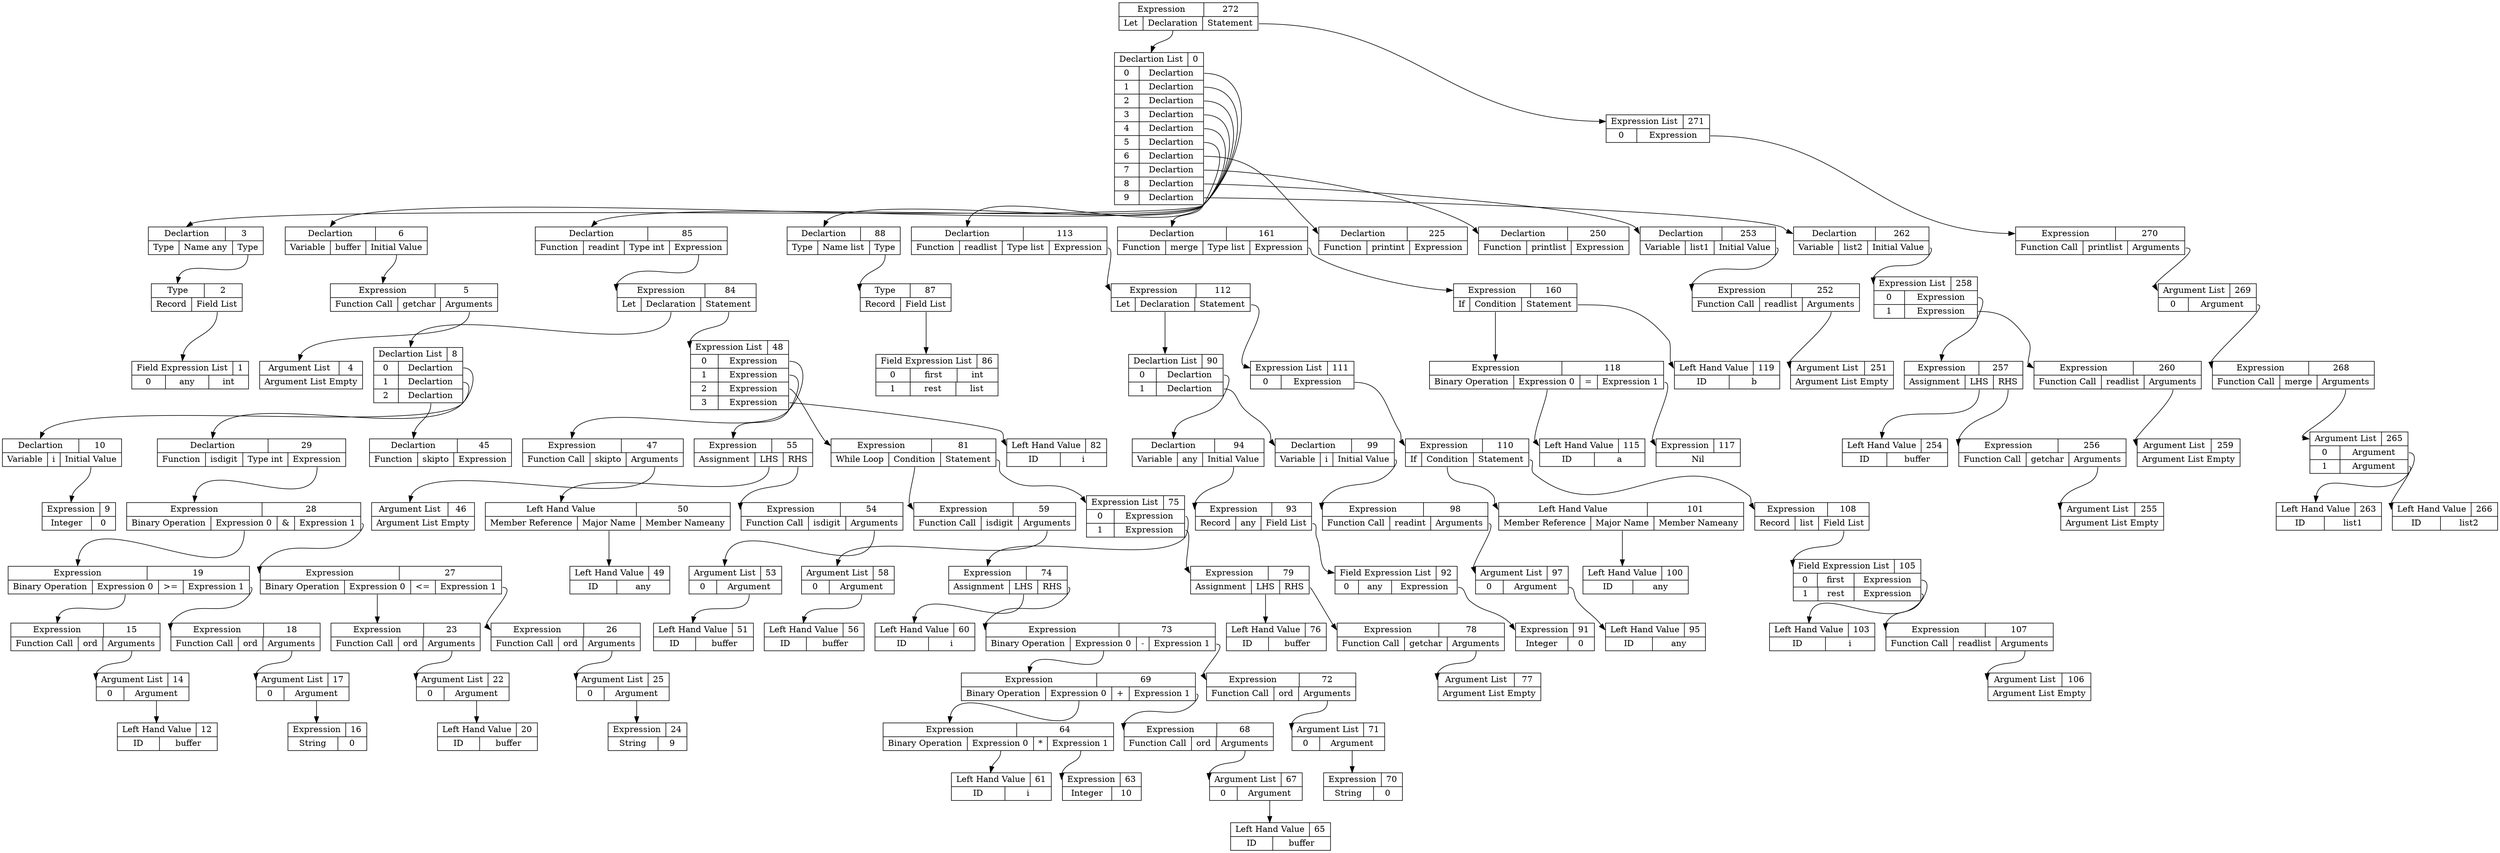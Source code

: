 digraph ast {
272 [shape=record, label="{ { <ptr> Expression | 272 } |{ Let | <dec> Declaration | <stmt> Statement } } "];
3 [shape=record, label="{ { <ptr> Declartion | 3 } | {Type | Name any | <ty> Type } }"];
1 [shape=record, label="{ { <ptr> Field Expression List | 1 } | { 0 | any | int } }"]
2 [shape=record, label="{ { <ptr> Type | 2 } | { Record | <flist> Field List } } "];
2:flist -> 1:ptr;
3:ty -> 2:ptr;
0:pos0 -> 3:ptr;
6 [shape=record, label="{ { <ptr> Declartion | 6 } | {Variable | buffer | <initval> Initial Value } }"];
5 [shape=record, label="{ { <ptr> Expression | 5 } |{ Function Call | getchar | <argpos> Arguments} }"];
4 [shape=record, label="{ { <ptr> Argument List | 4 } | {Argument List Empty} }"];
5:argpos -> 4:ptr
6:initval -> 5:ptr;
0:pos1 -> 6:ptr;
85 [shape=record, label="{ { <ptr> Declartion | 85 } | {Function | readint | Type int | <exp> Expression } }"];
84 [shape=record, label="{ { <ptr> Expression | 84 } |{ Let | <dec> Declaration | <stmt> Statement } } "];
10 [shape=record, label="{ { <ptr> Declartion | 10 } | {Variable | i | <initval> Initial Value } }"];
9 [shape=record, label="{ { <ptr> Expression | 9 } |{ Integer | 0 } }"];
10:initval -> 9:ptr;
8:pos0 -> 10:ptr;
29 [shape=record, label="{ { <ptr> Declartion | 29 } | {Function | isdigit | Type int | <exp> Expression } }"];
28 [shape=record, label="{ { <ptr> Expression | 28 } |{ Binary Operation | <exp0> Expression 0 | & | <exp1> Expression 1} }"];
19 [shape=record, label="{ { <ptr> Expression | 19 } |{ Binary Operation | <exp0> Expression 0 | \>= | <exp1> Expression 1} }"];
15 [shape=record, label="{ { <ptr> Expression | 15 } |{ Function Call | ord | <argpos> Arguments} }"];
12 [shape=record, label="{ { <ptr> Left Hand Value | 12 } | { ID | buffer } } "];
14:pos0 -> 12:ptr;
14 [shape=record, label="{ { <ptr> Argument List | 14 } | { 0 | <pos0> Argument } }"];
15:argpos -> 14:ptr
19:exp0 -> 15:ptr
18 [shape=record, label="{ { <ptr> Expression | 18 } |{ Function Call | ord | <argpos> Arguments} }"];
16 [shape=record, label="{ { <ptr> Expression | 16 } |{ String | 0 } }"];
17:pos0 -> 16:ptr;
17 [shape=record, label="{ { <ptr> Argument List | 17 } | { 0 | <pos0> Argument } }"];
18:argpos -> 17:ptr
19:exp1 -> 18:ptr
28:exp0 -> 19:ptr
27 [shape=record, label="{ { <ptr> Expression | 27 } |{ Binary Operation | <exp0> Expression 0 | \<= | <exp1> Expression 1} }"];
23 [shape=record, label="{ { <ptr> Expression | 23 } |{ Function Call | ord | <argpos> Arguments} }"];
20 [shape=record, label="{ { <ptr> Left Hand Value | 20 } | { ID | buffer } } "];
22:pos0 -> 20:ptr;
22 [shape=record, label="{ { <ptr> Argument List | 22 } | { 0 | <pos0> Argument } }"];
23:argpos -> 22:ptr
27:exp0 -> 23:ptr
26 [shape=record, label="{ { <ptr> Expression | 26 } |{ Function Call | ord | <argpos> Arguments} }"];
24 [shape=record, label="{ { <ptr> Expression | 24 } |{ String | 9 } }"];
25:pos0 -> 24:ptr;
25 [shape=record, label="{ { <ptr> Argument List | 25 } | { 0 | <pos0> Argument } }"];
26:argpos -> 25:ptr
27:exp1 -> 26:ptr
28:exp1 -> 27:ptr
29:exp -> 28:ptr;
8:pos1 -> 29:ptr;
45 [shape=record, label="{ { <ptr> Declartion | 45 } | {Function | skipto | <exp> Expression } }"];
8:pos2 -> 45:ptr;
8 [shape=record, label="{ { <ptr> Declartion List | 8 } | { 0 | <pos0> Declartion }| { 1 | <pos1> Declartion }| { 2 | <pos2> Declartion } }"];
84:dec -> 8:ptr
47 [shape=record, label="{ { <ptr> Expression | 47 } |{ Function Call | skipto | <argpos> Arguments} }"];
46 [shape=record, label="{ { <ptr> Argument List | 46 } | {Argument List Empty} }"];
47:argpos -> 46:ptr
48:pos0 -> 47:ptr;
55 [shape=record, label="{ { <ptr> Expression | 55 } |{ Assignment | <lval> LHS | <rhs> RHS } } "];
50 [shape=record, label="{ { <ptr> Left Hand Value | 50 } | { Member Reference | <maj> Major Name | Member Nameany} } "];
49 [shape=record, label="{ { <ptr> Left Hand Value | 49 } | { ID | any } } "];
50:maj -> 49:ptr;
55:lval -> 50:ptr
54 [shape=record, label="{ { <ptr> Expression | 54 } |{ Function Call | isdigit | <argpos> Arguments} }"];
51 [shape=record, label="{ { <ptr> Left Hand Value | 51 } | { ID | buffer } } "];
53:pos0 -> 51:ptr;
53 [shape=record, label="{ { <ptr> Argument List | 53 } | { 0 | <pos0> Argument } }"];
54:argpos -> 53:ptr
55:rhs -> 54:ptr
48:pos1 -> 55:ptr;
81 [shape=record, label="{ { <ptr> Expression | 81 } |{ While Loop | <cond> Condition | <stmt> Statement } } "];
59 [shape=record, label="{ { <ptr> Expression | 59 } |{ Function Call | isdigit | <argpos> Arguments} }"];
56 [shape=record, label="{ { <ptr> Left Hand Value | 56 } | { ID | buffer } } "];
58:pos0 -> 56:ptr;
58 [shape=record, label="{ { <ptr> Argument List | 58 } | { 0 | <pos0> Argument } }"];
59:argpos -> 58:ptr
81:cond -> 59:ptr
74 [shape=record, label="{ { <ptr> Expression | 74 } |{ Assignment | <lval> LHS | <rhs> RHS } } "];
60 [shape=record, label="{ { <ptr> Left Hand Value | 60 } | { ID | i } } "];
74:lval -> 60:ptr
73 [shape=record, label="{ { <ptr> Expression | 73 } |{ Binary Operation | <exp0> Expression 0 | - | <exp1> Expression 1} }"];
69 [shape=record, label="{ { <ptr> Expression | 69 } |{ Binary Operation | <exp0> Expression 0 | + | <exp1> Expression 1} }"];
64 [shape=record, label="{ { <ptr> Expression | 64 } |{ Binary Operation | <exp0> Expression 0 | * | <exp1> Expression 1} }"];
61 [shape=record, label="{ { <ptr> Left Hand Value | 61 } | { ID | i } } "];
64:exp0 -> 61:ptr
63 [shape=record, label="{ { <ptr> Expression | 63 } |{ Integer | 10 } }"];
64:exp1 -> 63:ptr
69:exp0 -> 64:ptr
68 [shape=record, label="{ { <ptr> Expression | 68 } |{ Function Call | ord | <argpos> Arguments} }"];
65 [shape=record, label="{ { <ptr> Left Hand Value | 65 } | { ID | buffer } } "];
67:pos0 -> 65:ptr;
67 [shape=record, label="{ { <ptr> Argument List | 67 } | { 0 | <pos0> Argument } }"];
68:argpos -> 67:ptr
69:exp1 -> 68:ptr
73:exp0 -> 69:ptr
72 [shape=record, label="{ { <ptr> Expression | 72 } |{ Function Call | ord | <argpos> Arguments} }"];
70 [shape=record, label="{ { <ptr> Expression | 70 } |{ String | 0 } }"];
71:pos0 -> 70:ptr;
71 [shape=record, label="{ { <ptr> Argument List | 71 } | { 0 | <pos0> Argument } }"];
72:argpos -> 71:ptr
73:exp1 -> 72:ptr
74:rhs -> 73:ptr
75:pos0 -> 74:ptr;
79 [shape=record, label="{ { <ptr> Expression | 79 } |{ Assignment | <lval> LHS | <rhs> RHS } } "];
76 [shape=record, label="{ { <ptr> Left Hand Value | 76 } | { ID | buffer } } "];
79:lval -> 76:ptr
78 [shape=record, label="{ { <ptr> Expression | 78 } |{ Function Call | getchar | <argpos> Arguments} }"];
77 [shape=record, label="{ { <ptr> Argument List | 77 } | {Argument List Empty} }"];
78:argpos -> 77:ptr
79:rhs -> 78:ptr
75:pos1 -> 79:ptr;
75 [shape=record, label="{ { <ptr> Expression List | 75 } | { 0 | <pos0> Expression }| { 1 | <pos1> Expression } }"];
81:stmt -> 75:ptr
48:pos2 -> 81:ptr;
82 [shape=record, label="{ { <ptr> Left Hand Value | 82 } | { ID | i } } "];
48:pos3 -> 82:ptr;
48 [shape=record, label="{ { <ptr> Expression List | 48 } | { 0 | <pos0> Expression }| { 1 | <pos1> Expression }| { 2 | <pos2> Expression }| { 3 | <pos3> Expression } }"];
84:stmt -> 48:ptr
85:exp -> 84:ptr;
0:pos2 -> 85:ptr;
88 [shape=record, label="{ { <ptr> Declartion | 88 } | {Type | Name list | <ty> Type } }"];
86 [shape=record, label="{ { <ptr> Field Expression List | 86 } | { 0 | first | int }| { 1 | rest | list } }"]
87 [shape=record, label="{ { <ptr> Type | 87 } | { Record | <flist> Field List } } "];
87:flist -> 86:ptr;
88:ty -> 87:ptr;
0:pos3 -> 88:ptr;
113 [shape=record, label="{ { <ptr> Declartion | 113 } | {Function | readlist | Type list | <exp> Expression } }"];
112 [shape=record, label="{ { <ptr> Expression | 112 } |{ Let | <dec> Declaration | <stmt> Statement } } "];
94 [shape=record, label="{ { <ptr> Declartion | 94 } | {Variable | any | <initval> Initial Value } }"];
93 [shape=record, label="{ { <ptr> Expression | 93 } |{ Record | any | <flistpos> Field List} }"];
91 [shape=record, label="{ { <ptr> Expression | 91 } |{ Integer | 0 } }"];
92:pos0 -> 91:ptr;
92 [shape=record, label="{ { <ptr> Field Expression List | 92 } | { 0 | any | <pos0> Expression } }"];
93:flistpos -> 92:ptr
94:initval -> 93:ptr;
90:pos0 -> 94:ptr;
99 [shape=record, label="{ { <ptr> Declartion | 99 } | {Variable | i | <initval> Initial Value } }"];
98 [shape=record, label="{ { <ptr> Expression | 98 } |{ Function Call | readint | <argpos> Arguments} }"];
95 [shape=record, label="{ { <ptr> Left Hand Value | 95 } | { ID | any } } "];
97:pos0 -> 95:ptr;
97 [shape=record, label="{ { <ptr> Argument List | 97 } | { 0 | <pos0> Argument } }"];
98:argpos -> 97:ptr
99:initval -> 98:ptr;
90:pos1 -> 99:ptr;
90 [shape=record, label="{ { <ptr> Declartion List | 90 } | { 0 | <pos0> Declartion }| { 1 | <pos1> Declartion } }"];
112:dec -> 90:ptr
110 [shape=record, label="{ { <ptr> Expression | 110 } |{ If | <cond> Condition | <stmt> Statement } } "];
101 [shape=record, label="{ { <ptr> Left Hand Value | 101 } | { Member Reference | <maj> Major Name | Member Nameany} } "];
100 [shape=record, label="{ { <ptr> Left Hand Value | 100 } | { ID | any } } "];
101:maj -> 100:ptr;
110:cond -> 101:ptr
108 [shape=record, label="{ { <ptr> Expression | 108 } |{ Record | list | <flistpos> Field List} }"];
103 [shape=record, label="{ { <ptr> Left Hand Value | 103 } | { ID | i } } "];
105:pos0 -> 103:ptr;
107 [shape=record, label="{ { <ptr> Expression | 107 } |{ Function Call | readlist | <argpos> Arguments} }"];
106 [shape=record, label="{ { <ptr> Argument List | 106 } | {Argument List Empty} }"];
107:argpos -> 106:ptr
105:pos1 -> 107:ptr;
105 [shape=record, label="{ { <ptr> Field Expression List | 105 } | { 0 | first | <pos0> Expression }| { 1 | rest | <pos1> Expression } }"];
108:flistpos -> 105:ptr
110:stmt -> 108:ptr
111:pos0 -> 110:ptr;
111 [shape=record, label="{ { <ptr> Expression List | 111 } | { 0 | <pos0> Expression } }"];
112:stmt -> 111:ptr
113:exp -> 112:ptr;
0:pos4 -> 113:ptr;
161 [shape=record, label="{ { <ptr> Declartion | 161 } | {Function | merge | Type list | <exp> Expression } }"];
160 [shape=record, label="{ { <ptr> Expression | 160 } |{ If | <cond> Condition | <stmt> Statement } } "];
118 [shape=record, label="{ { <ptr> Expression | 118 } |{ Binary Operation | <exp0> Expression 0 | = | <exp1> Expression 1} }"];
115 [shape=record, label="{ { <ptr> Left Hand Value | 115 } | { ID | a } } "];
118:exp0 -> 115:ptr
117 [shape=record, label="{ { <ptr> Expression | 117 } |{ Nil } }"];
118:exp1 -> 117:ptr
160:cond -> 118:ptr
119 [shape=record, label="{ { <ptr> Left Hand Value | 119 } | { ID | b } } "];
160:stmt -> 119:ptr
161:exp -> 160:ptr;
0:pos5 -> 161:ptr;
225 [shape=record, label="{ { <ptr> Declartion | 225 } | {Function | printint | <exp> Expression } }"];
0:pos6 -> 225:ptr;
250 [shape=record, label="{ { <ptr> Declartion | 250 } | {Function | printlist | <exp> Expression } }"];
0:pos7 -> 250:ptr;
253 [shape=record, label="{ { <ptr> Declartion | 253 } | {Variable | list1 | <initval> Initial Value } }"];
252 [shape=record, label="{ { <ptr> Expression | 252 } |{ Function Call | readlist | <argpos> Arguments} }"];
251 [shape=record, label="{ { <ptr> Argument List | 251 } | {Argument List Empty} }"];
252:argpos -> 251:ptr
253:initval -> 252:ptr;
0:pos8 -> 253:ptr;
262 [shape=record, label="{ { <ptr> Declartion | 262 } | {Variable | list2 | <initval> Initial Value } }"];
257 [shape=record, label="{ { <ptr> Expression | 257 } |{ Assignment | <lval> LHS | <rhs> RHS } } "];
254 [shape=record, label="{ { <ptr> Left Hand Value | 254 } | { ID | buffer } } "];
257:lval -> 254:ptr
256 [shape=record, label="{ { <ptr> Expression | 256 } |{ Function Call | getchar | <argpos> Arguments} }"];
255 [shape=record, label="{ { <ptr> Argument List | 255 } | {Argument List Empty} }"];
256:argpos -> 255:ptr
257:rhs -> 256:ptr
258:pos0 -> 257:ptr;
260 [shape=record, label="{ { <ptr> Expression | 260 } |{ Function Call | readlist | <argpos> Arguments} }"];
259 [shape=record, label="{ { <ptr> Argument List | 259 } | {Argument List Empty} }"];
260:argpos -> 259:ptr
258:pos1 -> 260:ptr;
258 [shape=record, label="{ { <ptr> Expression List | 258 } | { 0 | <pos0> Expression }| { 1 | <pos1> Expression } }"];
262:initval -> 258:ptr;
0:pos9 -> 262:ptr;
0 [shape=record, label="{ { <ptr> Declartion List | 0 } | { 0 | <pos0> Declartion }| { 1 | <pos1> Declartion }| { 2 | <pos2> Declartion }| { 3 | <pos3> Declartion }| { 4 | <pos4> Declartion }| { 5 | <pos5> Declartion }| { 6 | <pos6> Declartion }| { 7 | <pos7> Declartion }| { 8 | <pos8> Declartion }| { 9 | <pos9> Declartion } }"];
272:dec -> 0:ptr
270 [shape=record, label="{ { <ptr> Expression | 270 } |{ Function Call | printlist | <argpos> Arguments} }"];
268 [shape=record, label="{ { <ptr> Expression | 268 } |{ Function Call | merge | <argpos> Arguments} }"];
263 [shape=record, label="{ { <ptr> Left Hand Value | 263 } | { ID | list1 } } "];
265:pos0 -> 263:ptr;
266 [shape=record, label="{ { <ptr> Left Hand Value | 266 } | { ID | list2 } } "];
265:pos1 -> 266:ptr;
265 [shape=record, label="{ { <ptr> Argument List | 265 } | { 0 | <pos0> Argument }| { 1 | <pos1> Argument } }"];
268:argpos -> 265:ptr
269:pos0 -> 268:ptr;
269 [shape=record, label="{ { <ptr> Argument List | 269 } | { 0 | <pos0> Argument } }"];
270:argpos -> 269:ptr
271:pos0 -> 270:ptr;
271 [shape=record, label="{ { <ptr> Expression List | 271 } | { 0 | <pos0> Expression } }"];
272:stmt -> 271:ptr
}
